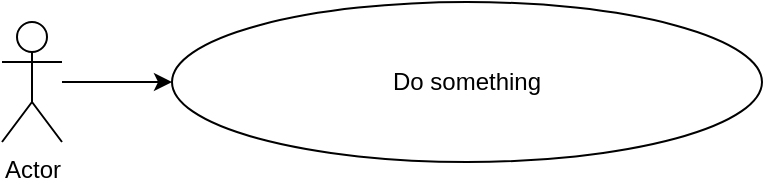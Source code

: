 <mxfile version="24.7.13">
  <diagram name="Page-1" id="zjCOb71AZ2M9Y3kkq7A8">
    <mxGraphModel dx="1050" dy="522" grid="1" gridSize="10" guides="1" tooltips="1" connect="1" arrows="1" fold="1" page="1" pageScale="1" pageWidth="850" pageHeight="1100" math="0" shadow="0">
      <root>
        <mxCell id="0" />
        <mxCell id="1" parent="0" />
        <mxCell id="NBb4K3hgkgDk62FibhRb-3" value="" style="edgeStyle=orthogonalEdgeStyle;rounded=0;orthogonalLoop=1;jettySize=auto;html=1;" edge="1" parent="1" source="NBb4K3hgkgDk62FibhRb-1" target="NBb4K3hgkgDk62FibhRb-2">
          <mxGeometry relative="1" as="geometry" />
        </mxCell>
        <mxCell id="NBb4K3hgkgDk62FibhRb-1" value="Actor" style="shape=umlActor;verticalLabelPosition=bottom;verticalAlign=top;html=1;outlineConnect=0;" vertex="1" parent="1">
          <mxGeometry x="190" y="240" width="30" height="60" as="geometry" />
        </mxCell>
        <mxCell id="NBb4K3hgkgDk62FibhRb-2" value="Do something" style="ellipse;whiteSpace=wrap;html=1;verticalAlign=middle;" vertex="1" parent="1">
          <mxGeometry x="275" y="230" width="295" height="80" as="geometry" />
        </mxCell>
      </root>
    </mxGraphModel>
  </diagram>
</mxfile>
